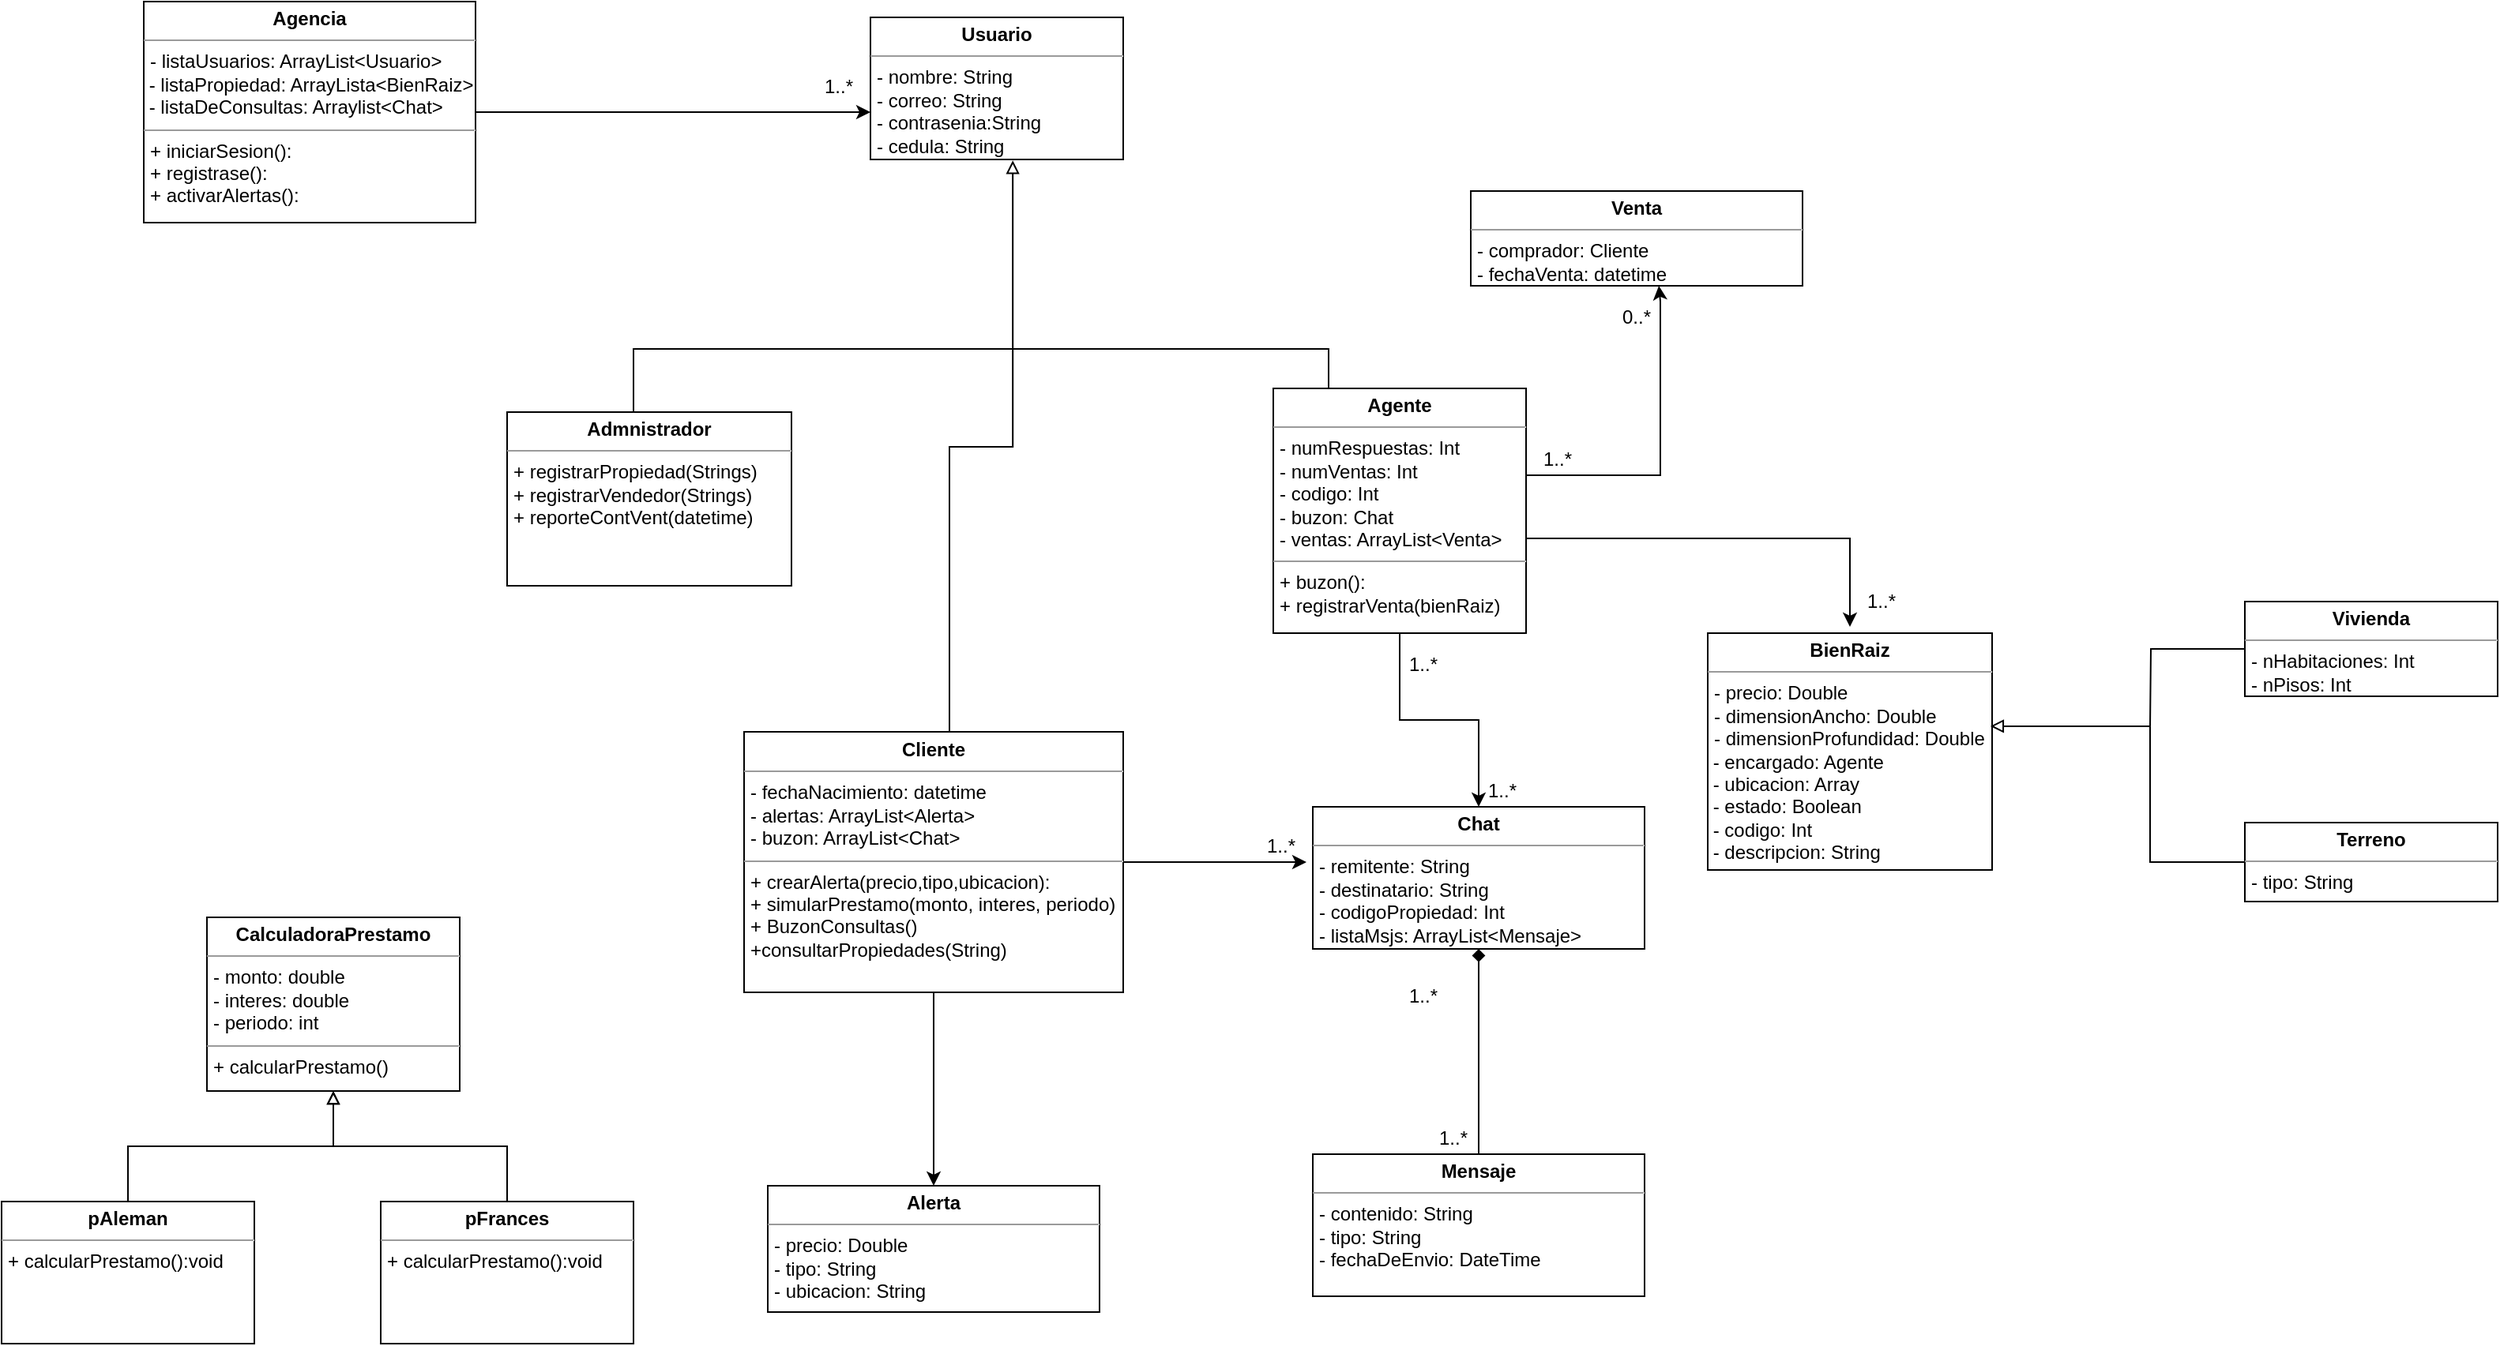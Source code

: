 <mxfile version="14.8.1" type="github">
  <diagram id="C5RBs43oDa-KdzZeNtuy" name="Page-1">
    <mxGraphModel dx="1695" dy="486" grid="1" gridSize="10" guides="1" tooltips="1" connect="1" arrows="1" fold="1" page="1" pageScale="1" pageWidth="827" pageHeight="1169" math="0" shadow="0">
      <root>
        <mxCell id="WIyWlLk6GJQsqaUBKTNV-0" />
        <mxCell id="WIyWlLk6GJQsqaUBKTNV-1" parent="WIyWlLk6GJQsqaUBKTNV-0" />
        <mxCell id="NgRh3cSe2NJ35DDAYW6M-10" style="edgeStyle=orthogonalEdgeStyle;rounded=0;orthogonalLoop=1;jettySize=auto;html=1;endArrow=none;endFill=0;" parent="WIyWlLk6GJQsqaUBKTNV-1" source="NgRh3cSe2NJ35DDAYW6M-0" edge="1">
          <mxGeometry relative="1" as="geometry">
            <mxPoint x="220" y="280" as="targetPoint" />
            <Array as="points">
              <mxPoint x="440" y="280" />
            </Array>
          </mxGeometry>
        </mxCell>
        <mxCell id="KLW2mrNuHIkoB4rXwYU3-12" style="edgeStyle=orthogonalEdgeStyle;rounded=0;orthogonalLoop=1;jettySize=auto;html=1;endArrow=classic;endFill=1;entryX=0.567;entryY=1;entryDx=0;entryDy=0;entryPerimeter=0;" parent="WIyWlLk6GJQsqaUBKTNV-1" source="NgRh3cSe2NJ35DDAYW6M-0" target="TYnB1hTHvzq2FsG-aIG6-33" edge="1">
          <mxGeometry relative="1" as="geometry">
            <mxPoint x="650" y="250" as="targetPoint" />
            <Array as="points">
              <mxPoint x="650" y="360" />
              <mxPoint x="650" y="250" />
            </Array>
          </mxGeometry>
        </mxCell>
        <mxCell id="wM-bMmRK5L_FgNmFxh5L-17" style="edgeStyle=orthogonalEdgeStyle;rounded=0;sketch=0;orthogonalLoop=1;jettySize=auto;html=1;exitX=0.5;exitY=1;exitDx=0;exitDy=0;endArrow=classic;endFill=1;align=center;" parent="WIyWlLk6GJQsqaUBKTNV-1" source="NgRh3cSe2NJ35DDAYW6M-0" target="KLW2mrNuHIkoB4rXwYU3-8" edge="1">
          <mxGeometry relative="1" as="geometry">
            <mxPoint x="485" y="550" as="targetPoint" />
          </mxGeometry>
        </mxCell>
        <mxCell id="1D2faDr1EwtFseHd7EX4-2" style="edgeStyle=orthogonalEdgeStyle;rounded=0;orthogonalLoop=1;jettySize=auto;html=1;" edge="1" parent="WIyWlLk6GJQsqaUBKTNV-1" source="NgRh3cSe2NJ35DDAYW6M-0">
          <mxGeometry relative="1" as="geometry">
            <mxPoint x="770" y="456" as="targetPoint" />
            <Array as="points">
              <mxPoint x="770" y="400" />
              <mxPoint x="770" y="456" />
            </Array>
          </mxGeometry>
        </mxCell>
        <mxCell id="NgRh3cSe2NJ35DDAYW6M-0" value="&lt;p style=&quot;margin: 0px ; margin-top: 4px ; text-align: center&quot;&gt;&lt;b&gt;Agente&lt;/b&gt;&lt;/p&gt;&lt;hr size=&quot;1&quot;&gt;&lt;p style=&quot;margin: 0px ; margin-left: 4px&quot;&gt;- numRespuestas: Int&lt;/p&gt;&lt;p style=&quot;margin: 0px ; margin-left: 4px&quot;&gt;- numVentas: Int&lt;/p&gt;&lt;p style=&quot;margin: 0px ; margin-left: 4px&quot;&gt;- codigo: Int&lt;/p&gt;&lt;p style=&quot;margin: 0px ; margin-left: 4px&quot;&gt;- buzon: Chat&lt;/p&gt;&lt;p style=&quot;margin: 0px ; margin-left: 4px&quot;&gt;- ventas: ArrayList&amp;lt;Venta&amp;gt;&lt;/p&gt;&lt;hr size=&quot;1&quot;&gt;&lt;p style=&quot;margin: 0px ; margin-left: 4px&quot;&gt;+ buzon()&lt;span&gt;:&amp;nbsp;&lt;/span&gt;&lt;/p&gt;&lt;p style=&quot;margin: 0px ; margin-left: 4px&quot;&gt;&lt;span&gt;+ registrarVenta(bienRaiz)&lt;/span&gt;&lt;/p&gt;" style="verticalAlign=top;align=left;overflow=fill;fontSize=12;fontFamily=Helvetica;html=1;" parent="WIyWlLk6GJQsqaUBKTNV-1" vertex="1">
          <mxGeometry x="405" y="305" width="160" height="155" as="geometry" />
        </mxCell>
        <mxCell id="NgRh3cSe2NJ35DDAYW6M-8" style="edgeStyle=orthogonalEdgeStyle;rounded=0;orthogonalLoop=1;jettySize=auto;html=1;endArrow=none;endFill=0;" parent="WIyWlLk6GJQsqaUBKTNV-1" source="NgRh3cSe2NJ35DDAYW6M-4" edge="1">
          <mxGeometry relative="1" as="geometry">
            <mxPoint x="220" y="280" as="targetPoint" />
            <Array as="points">
              <mxPoint y="310" />
              <mxPoint y="310" />
            </Array>
          </mxGeometry>
        </mxCell>
        <mxCell id="NgRh3cSe2NJ35DDAYW6M-4" value="&lt;p style=&quot;margin: 0px ; margin-top: 4px ; text-align: center&quot;&gt;&lt;b&gt;Admnistrador&lt;/b&gt;&lt;/p&gt;&lt;hr size=&quot;1&quot;&gt;&lt;p style=&quot;margin: 0px ; margin-left: 4px&quot;&gt;&lt;/p&gt;&lt;p style=&quot;margin: 0px ; margin-left: 4px&quot;&gt;+ registrarPropiedad(Strings)&lt;/p&gt;&lt;p style=&quot;margin: 0px ; margin-left: 4px&quot;&gt;&lt;span&gt;+ registrarVendedor(Strings&lt;/span&gt;&lt;span&gt;)&lt;/span&gt;&lt;/p&gt;&lt;p style=&quot;margin: 0px ; margin-left: 4px&quot;&gt;&lt;span&gt;+ reporteContVent(datetime)&lt;/span&gt;&lt;/p&gt;" style="verticalAlign=top;align=left;overflow=fill;fontSize=12;fontFamily=Helvetica;html=1;" parent="WIyWlLk6GJQsqaUBKTNV-1" vertex="1">
          <mxGeometry x="-80" y="320" width="180" height="110" as="geometry" />
        </mxCell>
        <mxCell id="NgRh3cSe2NJ35DDAYW6M-5" value="&lt;p style=&quot;margin: 0px ; margin-top: 4px ; text-align: center&quot;&gt;&lt;b&gt;Usuario&lt;/b&gt;&lt;/p&gt;&lt;hr size=&quot;1&quot;&gt;&lt;p style=&quot;margin: 0px ; margin-left: 4px&quot;&gt;- nombre: String&lt;/p&gt;&lt;p style=&quot;margin: 0px ; margin-left: 4px&quot;&gt;- correo: String&lt;/p&gt;&lt;p style=&quot;margin: 0px ; margin-left: 4px&quot;&gt;- contrasenia:String&lt;/p&gt;&lt;p style=&quot;margin: 0px ; margin-left: 4px&quot;&gt;- cedula: String&lt;/p&gt;&lt;hr size=&quot;1&quot;&gt;&lt;p style=&quot;margin: 0px ; margin-left: 4px&quot;&gt;&lt;br&gt;&lt;/p&gt;" style="verticalAlign=top;align=left;overflow=fill;fontSize=12;fontFamily=Helvetica;html=1;" parent="WIyWlLk6GJQsqaUBKTNV-1" vertex="1">
          <mxGeometry x="150" y="70" width="160" height="90" as="geometry" />
        </mxCell>
        <mxCell id="NgRh3cSe2NJ35DDAYW6M-7" style="edgeStyle=orthogonalEdgeStyle;rounded=0;orthogonalLoop=1;jettySize=auto;html=1;entryX=0.563;entryY=1.007;entryDx=0;entryDy=0;entryPerimeter=0;endArrow=block;endFill=0;" parent="WIyWlLk6GJQsqaUBKTNV-1" source="NgRh3cSe2NJ35DDAYW6M-6" target="NgRh3cSe2NJ35DDAYW6M-5" edge="1">
          <mxGeometry relative="1" as="geometry">
            <Array as="points">
              <mxPoint x="200" y="342" />
              <mxPoint x="240" y="342" />
            </Array>
          </mxGeometry>
        </mxCell>
        <mxCell id="1D2faDr1EwtFseHd7EX4-8" style="edgeStyle=orthogonalEdgeStyle;rounded=0;orthogonalLoop=1;jettySize=auto;html=1;entryX=0.5;entryY=0;entryDx=0;entryDy=0;endArrow=classic;endFill=1;" edge="1" parent="WIyWlLk6GJQsqaUBKTNV-1" source="NgRh3cSe2NJ35DDAYW6M-6" target="1D2faDr1EwtFseHd7EX4-7">
          <mxGeometry relative="1" as="geometry" />
        </mxCell>
        <mxCell id="1D2faDr1EwtFseHd7EX4-11" style="edgeStyle=orthogonalEdgeStyle;rounded=0;orthogonalLoop=1;jettySize=auto;html=1;endArrow=classic;endFill=1;" edge="1" parent="WIyWlLk6GJQsqaUBKTNV-1" source="NgRh3cSe2NJ35DDAYW6M-6">
          <mxGeometry relative="1" as="geometry">
            <mxPoint x="426" y="605" as="targetPoint" />
          </mxGeometry>
        </mxCell>
        <mxCell id="NgRh3cSe2NJ35DDAYW6M-6" value="&lt;p style=&quot;margin: 0px ; margin-top: 4px ; text-align: center&quot;&gt;&lt;b&gt;Cliente&lt;/b&gt;&lt;/p&gt;&lt;hr size=&quot;1&quot;&gt;&lt;p style=&quot;margin: 0px 0px 0px 4px&quot;&gt;- fechaNacimiento: datetime&lt;/p&gt;&lt;p style=&quot;margin: 0px 0px 0px 4px&quot;&gt;- alertas: ArrayList&amp;lt;Alerta&lt;span&gt;&amp;gt;&lt;/span&gt;&lt;/p&gt;&lt;p style=&quot;margin: 0px 0px 0px 4px&quot;&gt;&lt;span&gt;- buzon: ArrayList&amp;lt;Chat&amp;gt;&lt;/span&gt;&lt;/p&gt;&lt;hr size=&quot;1&quot;&gt;&lt;p style=&quot;margin: 0px ; margin-left: 4px&quot;&gt;+ crearAlerta(precio,tipo,ubicacion)&lt;span&gt;:&amp;nbsp;&lt;/span&gt;&lt;/p&gt;&lt;p style=&quot;margin: 0px ; margin-left: 4px&quot;&gt;&lt;span&gt;+ simularPrestamo(&lt;/span&gt;&lt;span&gt;monto, interes, periodo&lt;/span&gt;&lt;span&gt;)&lt;/span&gt;&lt;/p&gt;&lt;p style=&quot;margin: 0px ; margin-left: 4px&quot;&gt;&lt;span&gt;+ BuzonConsultas()&lt;/span&gt;&lt;/p&gt;&lt;p style=&quot;margin: 0px ; margin-left: 4px&quot;&gt;&lt;span&gt;+consultarPropiedades(String)&lt;/span&gt;&lt;/p&gt;" style="verticalAlign=top;align=left;overflow=fill;fontSize=12;fontFamily=Helvetica;html=1;" parent="WIyWlLk6GJQsqaUBKTNV-1" vertex="1">
          <mxGeometry x="70" y="522.5" width="240" height="165" as="geometry" />
        </mxCell>
        <mxCell id="NgRh3cSe2NJ35DDAYW6M-13" value="&lt;p style=&quot;margin: 0px ; margin-top: 4px ; text-align: center&quot;&gt;&lt;b&gt;BienRaiz&lt;/b&gt;&lt;/p&gt;&lt;hr size=&quot;1&quot;&gt;&lt;p style=&quot;margin: 0px ; margin-left: 4px&quot;&gt;- precio: Double&lt;/p&gt;&lt;p style=&quot;margin: 0px ; margin-left: 4px&quot;&gt;- dimensionAncho: Double&lt;/p&gt;&lt;p style=&quot;margin: 0px ; margin-left: 4px&quot;&gt;- dimensionProfundidad: Double&lt;/p&gt;&amp;nbsp;- encargado: Agente&lt;br&gt;&amp;nbsp;- ubicacion: Array&lt;br&gt;&amp;nbsp;- estado: Boolean&lt;br&gt;&amp;nbsp;- codigo: Int&lt;br&gt;&amp;nbsp;- descripcion: String&lt;br&gt;&lt;hr size=&quot;1&quot;&gt;&lt;p style=&quot;margin: 0px ; margin-left: 4px&quot;&gt;&lt;br&gt;&lt;/p&gt;" style="verticalAlign=top;align=left;overflow=fill;fontSize=12;fontFamily=Helvetica;html=1;" parent="WIyWlLk6GJQsqaUBKTNV-1" vertex="1">
          <mxGeometry x="680" y="460" width="180" height="150" as="geometry" />
        </mxCell>
        <mxCell id="1D2faDr1EwtFseHd7EX4-0" style="edgeStyle=orthogonalEdgeStyle;rounded=0;orthogonalLoop=1;jettySize=auto;html=1;" edge="1" parent="WIyWlLk6GJQsqaUBKTNV-1" source="TYnB1hTHvzq2FsG-aIG6-0">
          <mxGeometry relative="1" as="geometry">
            <mxPoint x="150" y="130" as="targetPoint" />
          </mxGeometry>
        </mxCell>
        <mxCell id="TYnB1hTHvzq2FsG-aIG6-0" value="&lt;p style=&quot;margin: 0px ; margin-top: 4px ; text-align: center&quot;&gt;&lt;b&gt;Agencia&lt;/b&gt;&lt;/p&gt;&lt;hr size=&quot;1&quot;&gt;&lt;p style=&quot;margin: 0px ; margin-left: 4px&quot;&gt;- listaUsuarios: ArrayList&amp;lt;Usuario&amp;gt;&lt;/p&gt;&amp;nbsp;- listaPropiedad: ArrayLista&amp;lt;BienRaiz&amp;gt;&lt;br&gt;&amp;nbsp;- listaDeConsultas: Arraylist&amp;lt;Chat&amp;gt;&lt;br&gt;&lt;hr size=&quot;1&quot;&gt;&lt;p style=&quot;margin: 0px ; margin-left: 4px&quot;&gt;+ iniciarSesion():&lt;/p&gt;&lt;p style=&quot;margin: 0px ; margin-left: 4px&quot;&gt;+ registrase():&lt;/p&gt;&lt;p style=&quot;margin: 0px ; margin-left: 4px&quot;&gt;+ activarAlertas():&lt;br&gt;&lt;/p&gt;" style="verticalAlign=top;align=left;overflow=fill;fontSize=12;fontFamily=Helvetica;html=1;" parent="WIyWlLk6GJQsqaUBKTNV-1" vertex="1">
          <mxGeometry x="-310" y="60" width="210" height="140" as="geometry" />
        </mxCell>
        <mxCell id="TYnB1hTHvzq2FsG-aIG6-1" value="&lt;p style=&quot;margin: 0px ; margin-top: 4px ; text-align: center&quot;&gt;&lt;b&gt;CalculadoraPrestamo&lt;/b&gt;&lt;/p&gt;&lt;hr size=&quot;1&quot;&gt;&lt;p style=&quot;margin: 0px ; margin-left: 4px&quot;&gt;- monto: double&lt;/p&gt;&lt;p style=&quot;margin: 0px ; margin-left: 4px&quot;&gt;- interes: double&lt;/p&gt;&lt;p style=&quot;margin: 0px ; margin-left: 4px&quot;&gt;- periodo: int&lt;/p&gt;&lt;hr size=&quot;1&quot;&gt;&lt;p style=&quot;margin: 0px 0px 0px 4px&quot;&gt;+ calcularPrestamo()&lt;/p&gt;&lt;div&gt;&lt;br&gt;&lt;/div&gt;" style="verticalAlign=top;align=left;overflow=fill;fontSize=12;fontFamily=Helvetica;html=1;" parent="WIyWlLk6GJQsqaUBKTNV-1" vertex="1">
          <mxGeometry x="-270" y="640" width="160" height="110" as="geometry" />
        </mxCell>
        <mxCell id="TYnB1hTHvzq2FsG-aIG6-11" style="edgeStyle=orthogonalEdgeStyle;rounded=0;orthogonalLoop=1;jettySize=auto;html=1;entryX=0.5;entryY=1;entryDx=0;entryDy=0;endArrow=block;endFill=0;" parent="WIyWlLk6GJQsqaUBKTNV-1" source="TYnB1hTHvzq2FsG-aIG6-2" target="TYnB1hTHvzq2FsG-aIG6-1" edge="1">
          <mxGeometry relative="1" as="geometry" />
        </mxCell>
        <mxCell id="TYnB1hTHvzq2FsG-aIG6-2" value="&lt;p style=&quot;margin: 0px ; margin-top: 4px ; text-align: center&quot;&gt;&lt;b&gt;pFrances&lt;/b&gt;&lt;/p&gt;&lt;hr size=&quot;1&quot;&gt;&lt;p style=&quot;margin: 0px ; margin-left: 4px&quot;&gt;&lt;/p&gt;&lt;p style=&quot;margin: 0px 0px 0px 4px&quot;&gt;+ calcularPrestamo(&lt;span&gt;):void&lt;/span&gt;&lt;/p&gt;" style="verticalAlign=top;align=left;overflow=fill;fontSize=12;fontFamily=Helvetica;html=1;" parent="WIyWlLk6GJQsqaUBKTNV-1" vertex="1">
          <mxGeometry x="-160" y="820" width="160" height="90" as="geometry" />
        </mxCell>
        <mxCell id="TYnB1hTHvzq2FsG-aIG6-17" style="edgeStyle=orthogonalEdgeStyle;rounded=0;orthogonalLoop=1;jettySize=auto;html=1;entryX=0.5;entryY=1;entryDx=0;entryDy=0;endArrow=block;endFill=0;" parent="WIyWlLk6GJQsqaUBKTNV-1" source="TYnB1hTHvzq2FsG-aIG6-16" target="TYnB1hTHvzq2FsG-aIG6-1" edge="1">
          <mxGeometry relative="1" as="geometry" />
        </mxCell>
        <mxCell id="TYnB1hTHvzq2FsG-aIG6-16" value="&lt;p style=&quot;margin: 0px ; margin-top: 4px ; text-align: center&quot;&gt;&lt;b&gt;pAleman&lt;/b&gt;&lt;/p&gt;&lt;hr size=&quot;1&quot;&gt;&lt;p style=&quot;margin: 0px ; margin-left: 4px&quot;&gt;&lt;/p&gt;&lt;p style=&quot;margin: 0px ; margin-left: 4px&quot;&gt;+ calcularPrestamo(&lt;span&gt;):void&lt;/span&gt;&lt;/p&gt;" style="verticalAlign=top;align=left;overflow=fill;fontSize=12;fontFamily=Helvetica;html=1;" parent="WIyWlLk6GJQsqaUBKTNV-1" vertex="1">
          <mxGeometry x="-400" y="820" width="160" height="90" as="geometry" />
        </mxCell>
        <mxCell id="TYnB1hTHvzq2FsG-aIG6-18" style="edgeStyle=orthogonalEdgeStyle;rounded=0;orthogonalLoop=1;jettySize=auto;html=1;exitX=0.5;exitY=1;exitDx=0;exitDy=0;endArrow=block;endFill=0;" parent="WIyWlLk6GJQsqaUBKTNV-1" source="TYnB1hTHvzq2FsG-aIG6-1" target="TYnB1hTHvzq2FsG-aIG6-1" edge="1">
          <mxGeometry relative="1" as="geometry" />
        </mxCell>
        <mxCell id="wM-bMmRK5L_FgNmFxh5L-23" style="edgeStyle=orthogonalEdgeStyle;rounded=0;sketch=0;orthogonalLoop=1;jettySize=auto;html=1;entryX=0.5;entryY=1;entryDx=0;entryDy=0;endArrow=diamond;endFill=1;align=center;" parent="WIyWlLk6GJQsqaUBKTNV-1" source="TYnB1hTHvzq2FsG-aIG6-29" target="KLW2mrNuHIkoB4rXwYU3-8" edge="1">
          <mxGeometry relative="1" as="geometry" />
        </mxCell>
        <mxCell id="TYnB1hTHvzq2FsG-aIG6-29" value="&lt;p style=&quot;margin: 0px ; margin-top: 4px ; text-align: center&quot;&gt;&lt;b&gt;Mensaje&lt;/b&gt;&lt;/p&gt;&lt;hr size=&quot;1&quot;&gt;&lt;p style=&quot;margin: 0px 0px 0px 4px&quot;&gt;&lt;span&gt;- contenido: String&lt;/span&gt;&lt;br&gt;&lt;/p&gt;&lt;p style=&quot;margin: 0px 0px 0px 4px&quot;&gt;- tipo: String&lt;/p&gt;&lt;p style=&quot;margin: 0px 0px 0px 4px&quot;&gt;- fechaDeEnvio: DateTime&lt;/p&gt;" style="verticalAlign=top;align=left;overflow=fill;fontSize=12;fontFamily=Helvetica;html=1;" parent="WIyWlLk6GJQsqaUBKTNV-1" vertex="1">
          <mxGeometry x="430" y="790" width="210" height="90" as="geometry" />
        </mxCell>
        <mxCell id="TYnB1hTHvzq2FsG-aIG6-33" value="&lt;p style=&quot;margin: 0px ; margin-top: 4px ; text-align: center&quot;&gt;&lt;b&gt;Venta&lt;/b&gt;&lt;/p&gt;&lt;hr size=&quot;1&quot;&gt;&lt;p style=&quot;margin: 0px 0px 0px 4px&quot;&gt;- comprador: Cliente&lt;/p&gt;&lt;p style=&quot;margin: 0px 0px 0px 4px&quot;&gt;- fechaVenta: datetime&lt;/p&gt;" style="verticalAlign=top;align=left;overflow=fill;fontSize=12;fontFamily=Helvetica;html=1;" parent="WIyWlLk6GJQsqaUBKTNV-1" vertex="1">
          <mxGeometry x="530" y="180" width="210" height="60" as="geometry" />
        </mxCell>
        <mxCell id="1D2faDr1EwtFseHd7EX4-5" style="edgeStyle=orthogonalEdgeStyle;rounded=0;orthogonalLoop=1;jettySize=auto;html=1;entryX=0.994;entryY=0.393;entryDx=0;entryDy=0;entryPerimeter=0;endArrow=block;endFill=0;" edge="1" parent="WIyWlLk6GJQsqaUBKTNV-1" source="TYnB1hTHvzq2FsG-aIG6-35" target="NgRh3cSe2NJ35DDAYW6M-13">
          <mxGeometry relative="1" as="geometry">
            <mxPoint x="870" y="520" as="targetPoint" />
            <Array as="points">
              <mxPoint x="960" y="605" />
              <mxPoint x="960" y="519" />
            </Array>
          </mxGeometry>
        </mxCell>
        <mxCell id="TYnB1hTHvzq2FsG-aIG6-35" value="&lt;p style=&quot;margin: 0px ; margin-top: 4px ; text-align: center&quot;&gt;&lt;b&gt;Terreno&lt;/b&gt;&lt;/p&gt;&lt;hr size=&quot;1&quot;&gt;&lt;p style=&quot;margin: 0px 0px 0px 4px&quot;&gt;- tipo: String&lt;/p&gt;&lt;hr size=&quot;1&quot;&gt;&lt;p style=&quot;margin: 0px ; margin-left: 4px&quot;&gt;&lt;br&gt;&lt;/p&gt;" style="verticalAlign=top;align=left;overflow=fill;fontSize=12;fontFamily=Helvetica;html=1;" parent="WIyWlLk6GJQsqaUBKTNV-1" vertex="1">
          <mxGeometry x="1020" y="580" width="160" height="50" as="geometry" />
        </mxCell>
        <mxCell id="1D2faDr1EwtFseHd7EX4-6" style="edgeStyle=orthogonalEdgeStyle;rounded=0;orthogonalLoop=1;jettySize=auto;html=1;endArrow=none;endFill=0;" edge="1" parent="WIyWlLk6GJQsqaUBKTNV-1" source="TYnB1hTHvzq2FsG-aIG6-36">
          <mxGeometry relative="1" as="geometry">
            <mxPoint x="960" y="520" as="targetPoint" />
          </mxGeometry>
        </mxCell>
        <mxCell id="TYnB1hTHvzq2FsG-aIG6-36" value="&lt;p style=&quot;margin: 0px ; margin-top: 4px ; text-align: center&quot;&gt;&lt;b&gt;Vivienda&lt;/b&gt;&lt;/p&gt;&lt;hr size=&quot;1&quot;&gt;&lt;p style=&quot;margin: 0px 0px 0px 4px&quot;&gt;- nHabitaciones: Int&lt;/p&gt;&lt;p style=&quot;margin: 0px 0px 0px 4px&quot;&gt;- nPisos: Int&lt;/p&gt;&lt;hr size=&quot;1&quot;&gt;&lt;p style=&quot;margin: 0px ; margin-left: 4px&quot;&gt;&lt;br&gt;&lt;/p&gt;" style="verticalAlign=top;align=left;overflow=fill;fontSize=12;fontFamily=Helvetica;html=1;" parent="WIyWlLk6GJQsqaUBKTNV-1" vertex="1">
          <mxGeometry x="1020" y="440" width="160" height="60" as="geometry" />
        </mxCell>
        <mxCell id="KLW2mrNuHIkoB4rXwYU3-8" value="&lt;p style=&quot;margin: 0px ; margin-top: 4px ; text-align: center&quot;&gt;&lt;b&gt;Chat&lt;/b&gt;&lt;/p&gt;&lt;hr size=&quot;1&quot;&gt;&lt;p style=&quot;margin: 0px 0px 0px 4px&quot;&gt;- remitente: String&lt;/p&gt;&lt;p style=&quot;margin: 0px 0px 0px 4px&quot;&gt;- destinatario: String&lt;/p&gt;&lt;p style=&quot;margin: 0px 0px 0px 4px&quot;&gt;- codigoPropiedad: Int&lt;/p&gt;&lt;p style=&quot;margin: 0px 0px 0px 4px&quot;&gt;- listaMsjs: ArrayList&amp;lt;Mensaje&amp;gt;&lt;/p&gt;&lt;hr size=&quot;1&quot;&gt;&lt;p style=&quot;margin: 0px ; margin-left: 4px&quot;&gt;&lt;br&gt;&lt;/p&gt;" style="verticalAlign=top;align=left;overflow=fill;fontSize=12;fontFamily=Helvetica;html=1;" parent="WIyWlLk6GJQsqaUBKTNV-1" vertex="1">
          <mxGeometry x="430" y="570" width="210" height="90" as="geometry" />
        </mxCell>
        <mxCell id="wM-bMmRK5L_FgNmFxh5L-0" value="1..*" style="text;html=1;strokeColor=none;fillColor=none;align=center;verticalAlign=middle;whiteSpace=wrap;rounded=0;" parent="WIyWlLk6GJQsqaUBKTNV-1" vertex="1">
          <mxGeometry x="110" y="104" width="40" height="20" as="geometry" />
        </mxCell>
        <mxCell id="wM-bMmRK5L_FgNmFxh5L-4" value="1..*" style="text;html=1;strokeColor=none;fillColor=none;align=center;verticalAlign=middle;whiteSpace=wrap;rounded=0;" parent="WIyWlLk6GJQsqaUBKTNV-1" vertex="1">
          <mxGeometry x="480" y="680" width="40" height="20" as="geometry" />
        </mxCell>
        <mxCell id="wM-bMmRK5L_FgNmFxh5L-5" value="1..*" style="text;html=1;strokeColor=none;fillColor=none;align=center;verticalAlign=middle;whiteSpace=wrap;rounded=0;" parent="WIyWlLk6GJQsqaUBKTNV-1" vertex="1">
          <mxGeometry x="499" y="770" width="40" height="20" as="geometry" />
        </mxCell>
        <mxCell id="wM-bMmRK5L_FgNmFxh5L-6" value="1..*" style="text;html=1;strokeColor=none;fillColor=none;align=center;verticalAlign=middle;whiteSpace=wrap;rounded=0;" parent="WIyWlLk6GJQsqaUBKTNV-1" vertex="1">
          <mxGeometry x="530" y="550" width="40" height="20" as="geometry" />
        </mxCell>
        <mxCell id="wM-bMmRK5L_FgNmFxh5L-7" value="1..*" style="text;html=1;strokeColor=none;fillColor=none;align=center;verticalAlign=middle;whiteSpace=wrap;rounded=0;" parent="WIyWlLk6GJQsqaUBKTNV-1" vertex="1">
          <mxGeometry x="480" y="470" width="40" height="20" as="geometry" />
        </mxCell>
        <mxCell id="wM-bMmRK5L_FgNmFxh5L-10" value="1..*" style="text;html=1;strokeColor=none;fillColor=none;align=center;verticalAlign=middle;whiteSpace=wrap;rounded=0;" parent="WIyWlLk6GJQsqaUBKTNV-1" vertex="1">
          <mxGeometry x="390" y="585" width="40" height="20" as="geometry" />
        </mxCell>
        <mxCell id="wM-bMmRK5L_FgNmFxh5L-11" value="1..*" style="text;html=1;strokeColor=none;fillColor=none;align=center;verticalAlign=middle;whiteSpace=wrap;rounded=0;" parent="WIyWlLk6GJQsqaUBKTNV-1" vertex="1">
          <mxGeometry x="565" y="340" width="40" height="20" as="geometry" />
        </mxCell>
        <mxCell id="wM-bMmRK5L_FgNmFxh5L-12" value="0..*" style="text;html=1;strokeColor=none;fillColor=none;align=center;verticalAlign=middle;whiteSpace=wrap;rounded=0;" parent="WIyWlLk6GJQsqaUBKTNV-1" vertex="1">
          <mxGeometry x="615" y="250" width="40" height="20" as="geometry" />
        </mxCell>
        <mxCell id="wM-bMmRK5L_FgNmFxh5L-14" value="1..*" style="text;html=1;strokeColor=none;fillColor=none;align=center;verticalAlign=middle;whiteSpace=wrap;rounded=0;" parent="WIyWlLk6GJQsqaUBKTNV-1" vertex="1">
          <mxGeometry x="770" y="430" width="40" height="20" as="geometry" />
        </mxCell>
        <mxCell id="wM-bMmRK5L_FgNmFxh5L-16" style="edgeStyle=orthogonalEdgeStyle;rounded=0;sketch=0;orthogonalLoop=1;jettySize=auto;html=1;exitX=0.5;exitY=1;exitDx=0;exitDy=0;endArrow=block;endFill=0;align=center;" parent="WIyWlLk6GJQsqaUBKTNV-1" source="wM-bMmRK5L_FgNmFxh5L-7" target="wM-bMmRK5L_FgNmFxh5L-7" edge="1">
          <mxGeometry relative="1" as="geometry" />
        </mxCell>
        <mxCell id="1D2faDr1EwtFseHd7EX4-7" value="&lt;p style=&quot;margin: 0px ; margin-top: 4px ; text-align: center&quot;&gt;&lt;b&gt;Alerta&lt;/b&gt;&lt;/p&gt;&lt;hr size=&quot;1&quot;&gt;&lt;p style=&quot;margin: 0px 0px 0px 4px&quot;&gt;- precio: Double&lt;/p&gt;&lt;p style=&quot;margin: 0px 0px 0px 4px&quot;&gt;- tipo: String&lt;/p&gt;&lt;p style=&quot;margin: 0px 0px 0px 4px&quot;&gt;- ubicacion: String&lt;/p&gt;&lt;hr size=&quot;1&quot;&gt;&lt;p style=&quot;margin: 0px ; margin-left: 4px&quot;&gt;&lt;br&gt;&lt;/p&gt;" style="verticalAlign=top;align=left;overflow=fill;fontSize=12;fontFamily=Helvetica;html=1;" vertex="1" parent="WIyWlLk6GJQsqaUBKTNV-1">
          <mxGeometry x="85" y="810" width="210" height="80" as="geometry" />
        </mxCell>
      </root>
    </mxGraphModel>
  </diagram>
</mxfile>
